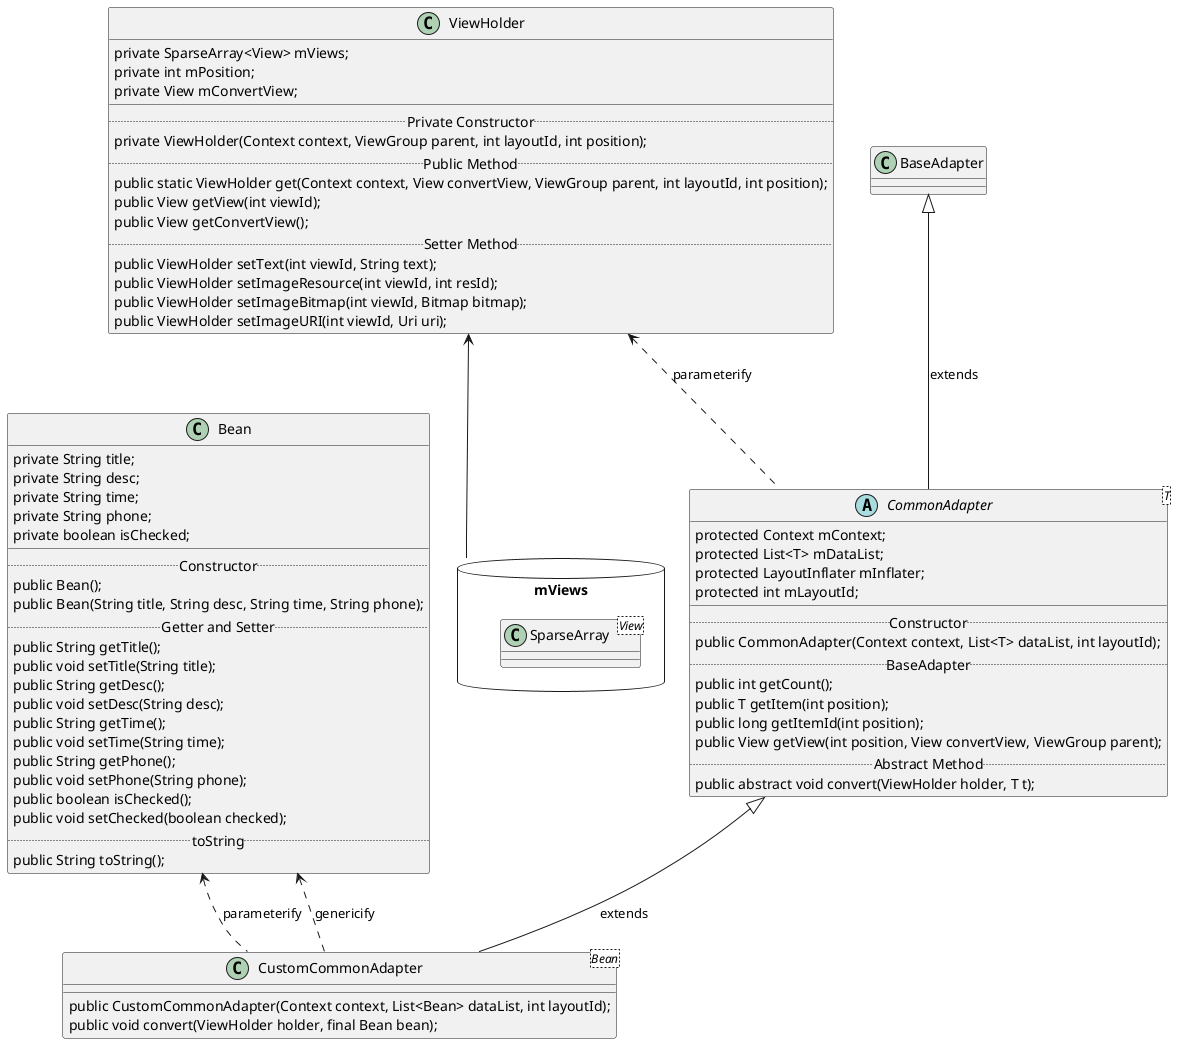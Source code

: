 @startuml


class Bean {
    private String title;
    private String desc;
    private String time;
    private String phone;
    private boolean isChecked;
    __
    ..Constructor ..
    public Bean();
    public Bean(String title, String desc, String time, String phone);
    .. Getter and Setter ..
    public String getTitle();
    public void setTitle(String title);
    public String getDesc();
    public void setDesc(String desc);
    public String getTime();
    public void setTime(String time);
    public String getPhone();
    public void setPhone(String phone);
    public boolean isChecked();
    public void setChecked(boolean checked);
    .. toString ..
    public String toString();
}


class ViewHolder {
    private SparseArray<View> mViews;
    private int mPosition;
    private View mConvertView;
    __
    .. Private Constructor ..
    private ViewHolder(Context context, ViewGroup parent, int layoutId, int position);
    .. Public Method ..
    public static ViewHolder get(Context context, View convertView, ViewGroup parent, int layoutId, int position);
    public View getView(int viewId);
    public View getConvertView();
    .. Setter Method ..
    public ViewHolder setText(int viewId, String text);
    public ViewHolder setImageResource(int viewId, int resId);
    public ViewHolder setImageBitmap(int viewId, Bitmap bitmap);
    public ViewHolder setImageURI(int viewId, Uri uri);
}


abstract class CommonAdapter<T> {
    protected Context mContext;
    protected List<T> mDataList;
    protected LayoutInflater mInflater;
    protected int mLayoutId;
    __
    .. Constructor ..
    public CommonAdapter(Context context, List<T> dataList, int layoutId);
    .. BaseAdapter ..
    public int getCount();
    public T getItem(int position);
    public long getItemId(int position);
    public View getView(int position, View convertView, ViewGroup parent);
    .. Abstract Method ..
    public abstract void convert(ViewHolder holder, T t);
}

BaseAdapter <|-- CommonAdapter : extends
ViewHolder <.. CommonAdapter : parameterify


class CustomCommonAdapter<Bean> {
    public CustomCommonAdapter(Context context, List<Bean> dataList, int layoutId);
    public void convert(ViewHolder holder, final Bean bean);
}

CommonAdapter <|-- CustomCommonAdapter : extends
Bean <.. CustomCommonAdapter : genericify
Bean <.. CustomCommonAdapter : parameterify


package mViews <<Database>>{
    class SparseArray<View>
}

ViewHolder <-- mViews


@enduml